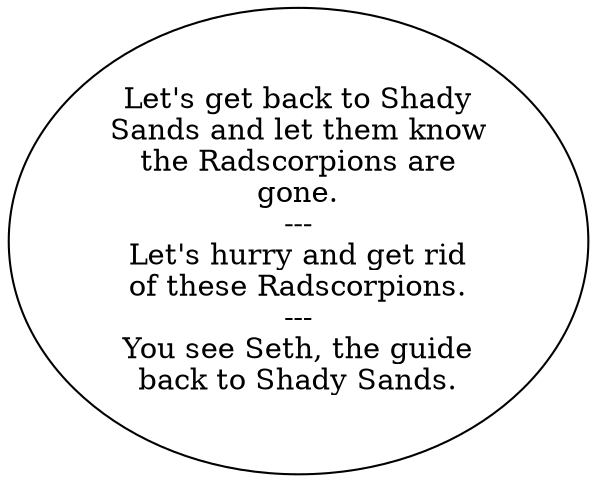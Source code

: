 digraph SETH2 {
  "start" [style=filled       fillcolor="#FFFFFF"       color="#000000"]
  "start" [label="Let's get back to Shady\nSands and let them know\nthe Radscorpions are\ngone.\n---\nLet's hurry and get rid\nof these Radscorpions.\n---\nYou see Seth, the guide\nback to Shady Sands."]
}